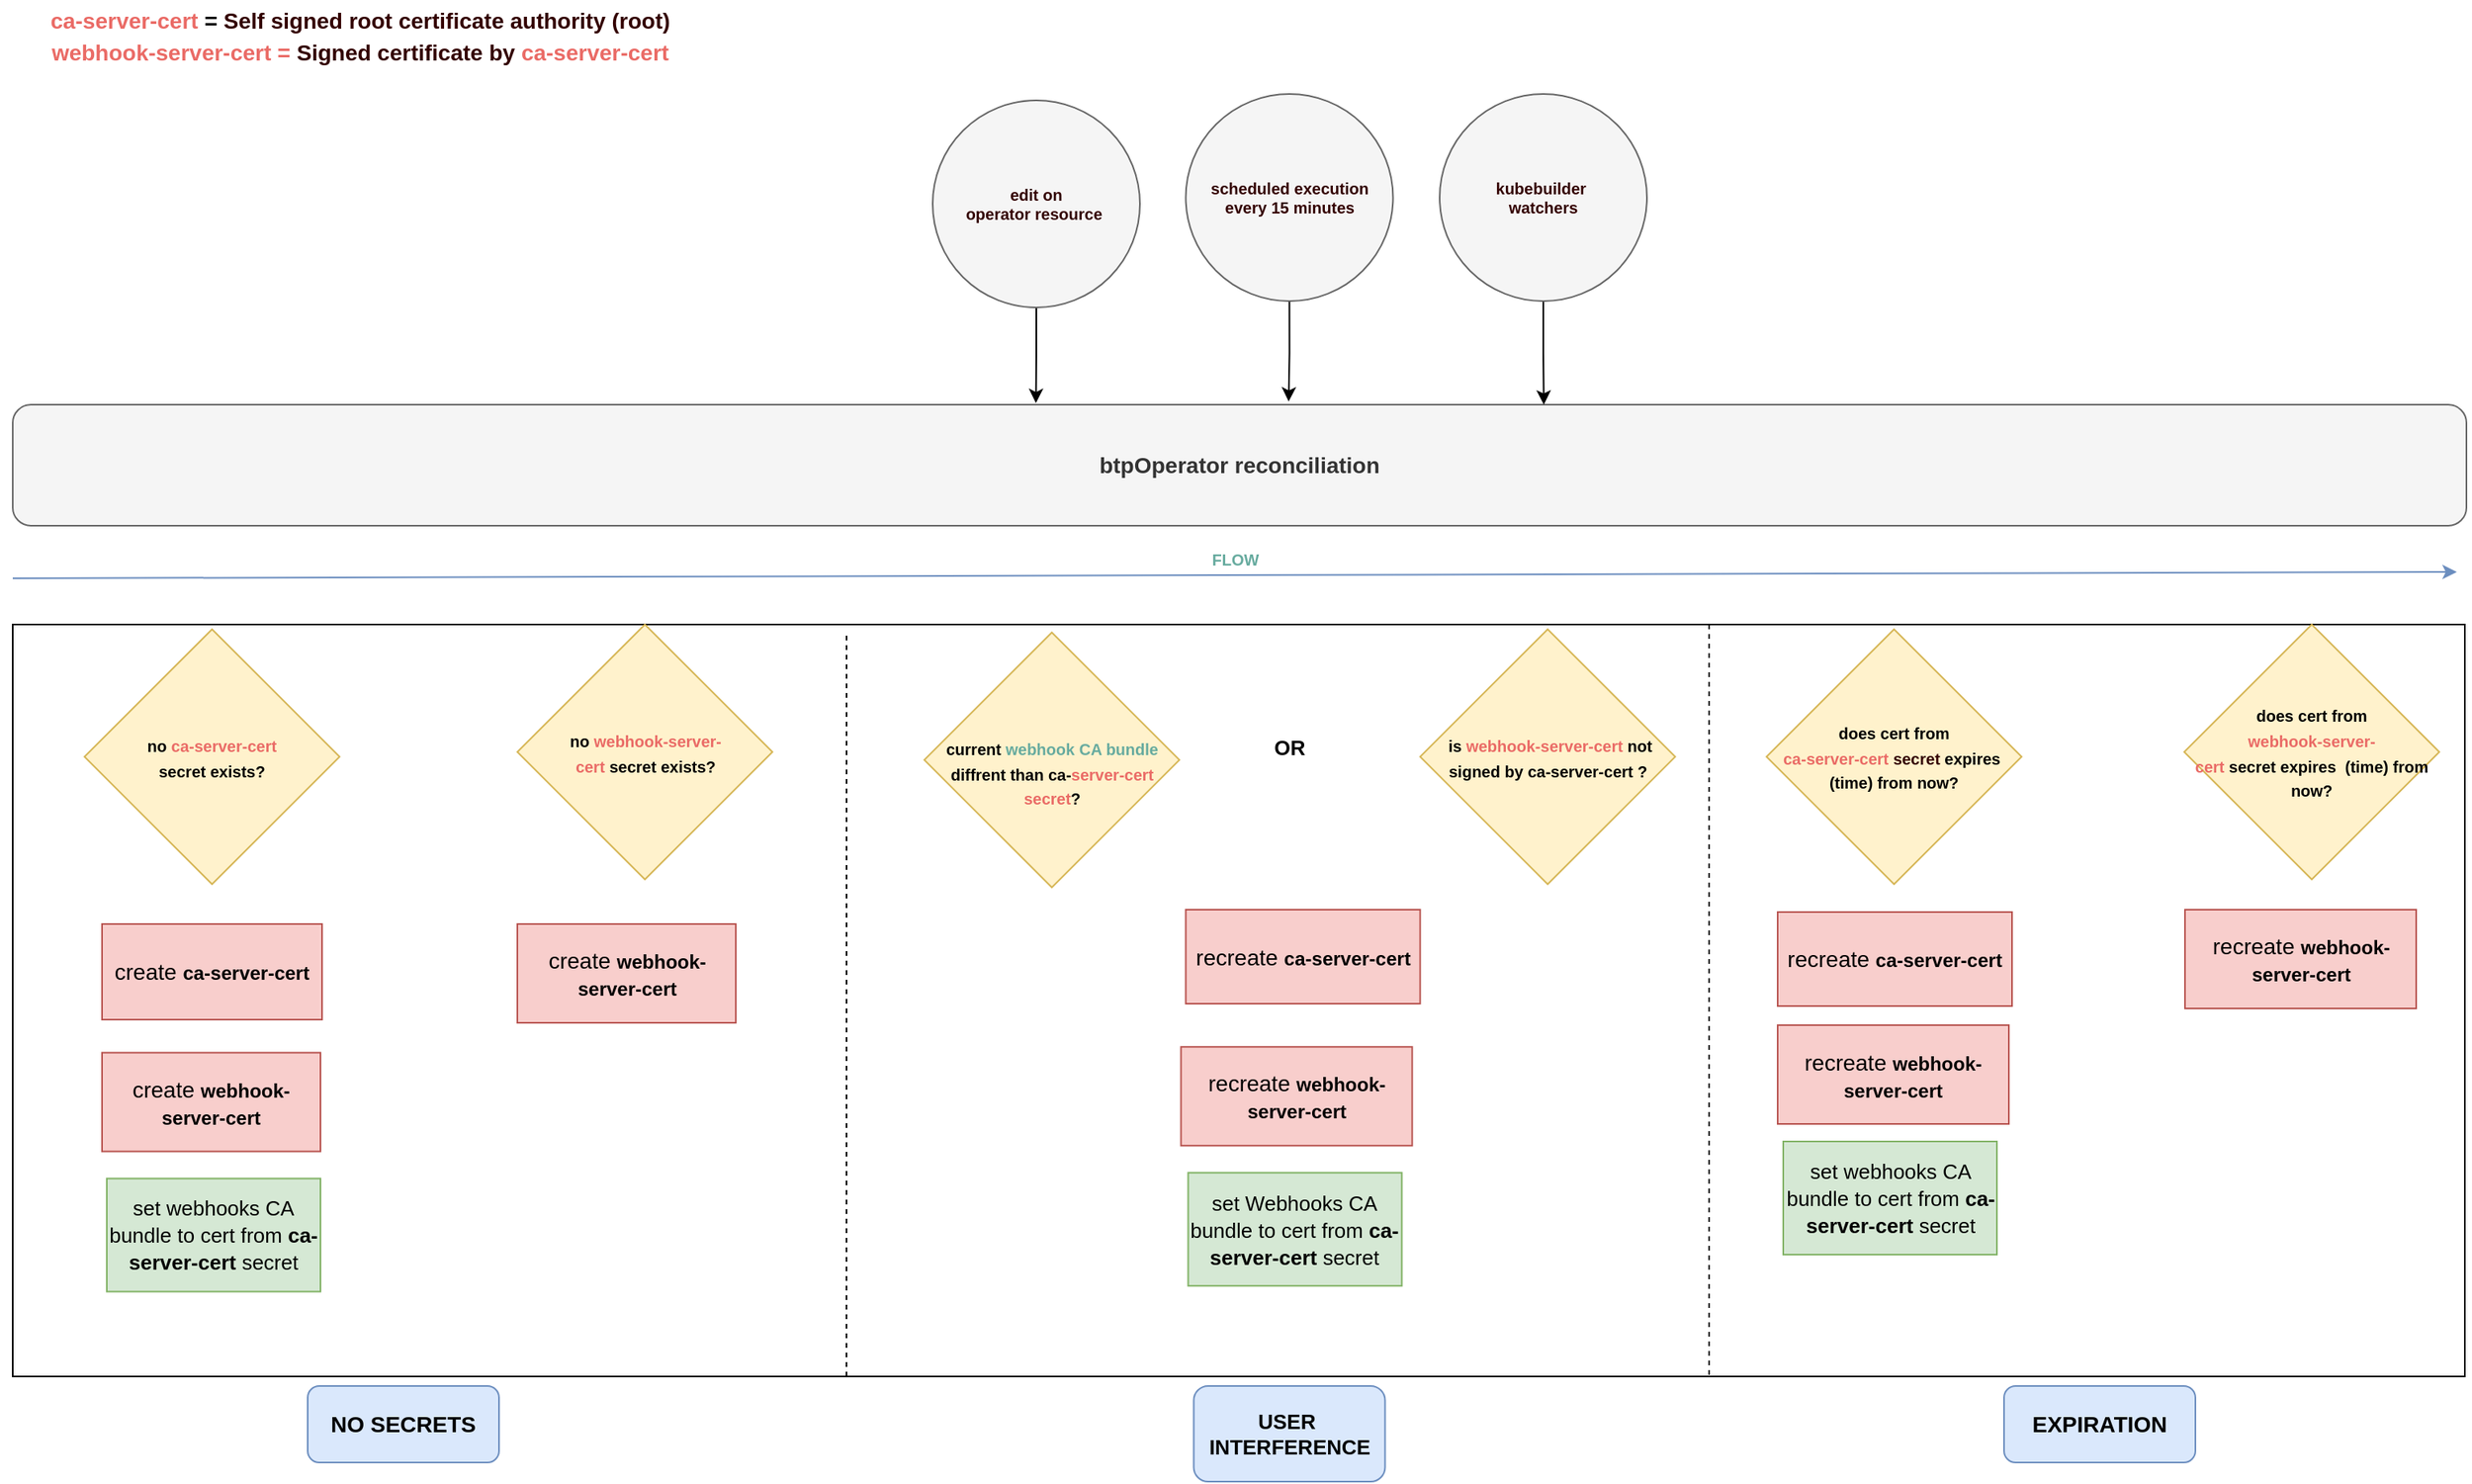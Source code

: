 <mxfile version="20.8.16" type="device"><diagram name="Page-1" id="vyqxLwW7QJTfSOO5Ivzo"><mxGraphModel dx="1435" dy="671" grid="0" gridSize="10" guides="1" tooltips="1" connect="1" arrows="1" fold="1" page="0" pageScale="1" pageWidth="827" pageHeight="1169" math="0" shadow="0"><root><mxCell id="0"/><mxCell id="1" parent="0"/><mxCell id="-tr_Jl8yfyVWpY2dG3ru-108" value="&lt;font style=&quot;font-size: 14px;&quot;&gt;&lt;b&gt;&lt;span style=&quot;border-color: var(--border-color);&quot;&gt;&lt;font style=&quot;font-size: 14px;&quot; color=&quot;#ea6b66&quot;&gt;ca-server-cert&lt;/font&gt; =&amp;nbsp;&lt;/span&gt;&lt;font color=&quot;#330000&quot;&gt;Self signed root certificate authority (root)&lt;/font&gt;&lt;br&gt;&lt;span style=&quot;border-color: var(--border-color);&quot;&gt;&lt;font style=&quot;font-size: 14px;&quot; color=&quot;#ea6b66&quot;&gt;webhook-server-cert = &lt;/font&gt;&lt;font style=&quot;font-size: 14px;&quot; color=&quot;#330000&quot;&gt;Signed certificate by &lt;/font&gt;&lt;font color=&quot;#ea6b66&quot; style=&quot;font-size: 14px;&quot;&gt;ca-server-cert&lt;/font&gt;&lt;/span&gt;&lt;/b&gt;&lt;br&gt;&lt;/font&gt;" style="text;html=1;strokeColor=none;fillColor=none;align=center;verticalAlign=middle;whiteSpace=wrap;rounded=0;fontSize=16;" parent="1" vertex="1"><mxGeometry x="468" y="1318" width="436" height="43" as="geometry"/></mxCell><mxCell id="-tr_Jl8yfyVWpY2dG3ru-122" value="&lt;b style=&quot;border-color: var(--border-color);&quot;&gt;EXPIRATION&lt;/b&gt;" style="rounded=1;whiteSpace=wrap;html=1;fontSize=14;fillColor=#dae8fc;strokeColor=#6c8ebf;" parent="1" vertex="1"><mxGeometry x="1717" y="2188" width="120" height="48" as="geometry"/></mxCell><mxCell id="-tr_Jl8yfyVWpY2dG3ru-127" value="&lt;b&gt;btpOperator reconciliation&lt;/b&gt;" style="rounded=1;whiteSpace=wrap;html=1;fontSize=14;fillColor=#f5f5f5;fontColor=#333333;strokeColor=#666666;" parent="1" vertex="1"><mxGeometry x="468" y="1572" width="1539" height="76" as="geometry"/></mxCell><mxCell id="-tr_Jl8yfyVWpY2dG3ru-128" value="" style="rounded=0;whiteSpace=wrap;html=1;labelBackgroundColor=none;fontSize=16;" parent="1" vertex="1"><mxGeometry x="468" y="1710" width="1538" height="472" as="geometry"/></mxCell><mxCell id="-tr_Jl8yfyVWpY2dG3ru-134" value="recreate&amp;nbsp;&lt;b style=&quot;border-color: var(--border-color); font-size: 12px;&quot;&gt;ca-server-cert&lt;/b&gt;" style="rounded=0;whiteSpace=wrap;html=1;fontSize=14;fillColor=#f8cecc;strokeColor=#b85450;" parent="1" vertex="1"><mxGeometry x="1575" y="1890.5" width="147" height="59" as="geometry"/></mxCell><mxCell id="-tr_Jl8yfyVWpY2dG3ru-135" value="recreate&amp;nbsp;&lt;b style=&quot;border-color: var(--border-color); font-size: 12px;&quot;&gt;webhook-server-cert&lt;/b&gt;" style="rounded=0;whiteSpace=wrap;html=1;fontSize=14;fillColor=#f8cecc;strokeColor=#b85450;" parent="1" vertex="1"><mxGeometry x="1575" y="1961.5" width="145" height="62" as="geometry"/></mxCell><mxCell id="-tr_Jl8yfyVWpY2dG3ru-149" value="&lt;b&gt;NO SECRETS&lt;/b&gt;" style="rounded=1;whiteSpace=wrap;html=1;fontSize=14;fillColor=#dae8fc;strokeColor=#6c8ebf;" parent="1" vertex="1"><mxGeometry x="653" y="2188" width="120" height="48" as="geometry"/></mxCell><mxCell id="-tr_Jl8yfyVWpY2dG3ru-159" value="&lt;b&gt;USER&amp;nbsp;&lt;br&gt;INTERFERENCE&lt;br&gt;&lt;/b&gt;" style="rounded=1;whiteSpace=wrap;html=1;labelBackgroundColor=none;fontSize=13;fillColor=#dae8fc;strokeColor=#6c8ebf;" parent="1" vertex="1"><mxGeometry x="1208.75" y="2188" width="120" height="60" as="geometry"/></mxCell><mxCell id="-tr_Jl8yfyVWpY2dG3ru-162" value="&lt;b&gt;OR&lt;/b&gt;" style="text;html=1;strokeColor=none;fillColor=none;align=center;verticalAlign=middle;whiteSpace=wrap;rounded=0;fontSize=13;" parent="1" vertex="1"><mxGeometry x="1238.75" y="1772" width="60" height="30" as="geometry"/></mxCell><mxCell id="-tr_Jl8yfyVWpY2dG3ru-173" value="&lt;div style=&quot;&quot;&gt;&lt;font style=&quot;background-color: initial; font-size: 13px;&quot;&gt;set webhooks CA bundle to cert from&amp;nbsp;&lt;/font&gt;&lt;b style=&quot;background-color: initial; border-color: var(--border-color); font-size: 13px;&quot;&gt;ca-server-cert&amp;nbsp;&lt;/b&gt;&lt;span style=&quot;background-color: initial; border-color: var(--border-color); font-size: 13px;&quot;&gt;secret&lt;/span&gt;&lt;/div&gt;" style="rounded=0;whiteSpace=wrap;html=1;fontSize=14;fillColor=#d5e8d4;strokeColor=#82b366;align=center;" parent="1" vertex="1"><mxGeometry x="527" y="2057.75" width="134" height="71" as="geometry"/></mxCell><mxCell id="-tr_Jl8yfyVWpY2dG3ru-174" value="create&amp;nbsp;&lt;b style=&quot;border-color: var(--border-color); font-size: 12px;&quot;&gt;webhook-server-cert&lt;/b&gt;" style="rounded=0;whiteSpace=wrap;html=1;fontSize=14;fillColor=#f8cecc;strokeColor=#b85450;" parent="1" vertex="1"><mxGeometry x="524" y="1978.75" width="137" height="62" as="geometry"/></mxCell><mxCell id="-tr_Jl8yfyVWpY2dG3ru-175" value="create&amp;nbsp;&lt;b style=&quot;border-color: var(--border-color); font-size: 12px;&quot;&gt;ca-server-cert&lt;/b&gt;" style="rounded=0;whiteSpace=wrap;html=1;fontSize=14;fillColor=#f8cecc;strokeColor=#b85450;" parent="1" vertex="1"><mxGeometry x="524" y="1898" width="138" height="60" as="geometry"/></mxCell><mxCell id="-tr_Jl8yfyVWpY2dG3ru-189" value="" style="endArrow=none;dashed=1;html=1;rounded=0;fontSize=10;fontColor=#67AB9F;" parent="1" source="-tr_Jl8yfyVWpY2dG3ru-128" edge="1"><mxGeometry width="50" height="50" relative="1" as="geometry"><mxPoint x="1461" y="1760" as="sourcePoint"/><mxPoint x="1511" y="1710" as="targetPoint"/></mxGeometry></mxCell><mxCell id="-tr_Jl8yfyVWpY2dG3ru-190" value="" style="endArrow=none;dashed=1;html=1;rounded=0;fontSize=10;fontColor=#67AB9F;exitX=0.34;exitY=1;exitDx=0;exitDy=0;exitPerimeter=0;" parent="1" source="-tr_Jl8yfyVWpY2dG3ru-128" edge="1"><mxGeometry width="50" height="50" relative="1" as="geometry"><mxPoint x="941" y="1766" as="sourcePoint"/><mxPoint x="991" y="1716" as="targetPoint"/></mxGeometry></mxCell><mxCell id="-tr_Jl8yfyVWpY2dG3ru-191" value="" style="endArrow=none;dashed=1;html=1;rounded=0;fontSize=10;fontColor=#67AB9F;" parent="1" edge="1"><mxGeometry width="50" height="50" relative="1" as="geometry"><mxPoint x="1532" y="2181" as="sourcePoint"/><mxPoint x="1532" y="1710" as="targetPoint"/></mxGeometry></mxCell><mxCell id="-tr_Jl8yfyVWpY2dG3ru-192" value="" style="endArrow=classic;html=1;rounded=0;fontSize=10;fontColor=#67AB9F;fillColor=#dae8fc;strokeColor=#6c8ebf;" parent="1" edge="1"><mxGeometry width="50" height="50" relative="1" as="geometry"><mxPoint x="468" y="1681" as="sourcePoint"/><mxPoint x="2001" y="1677" as="targetPoint"/></mxGeometry></mxCell><mxCell id="-tr_Jl8yfyVWpY2dG3ru-200" value="&lt;b&gt;FLOW&lt;/b&gt;" style="text;html=1;strokeColor=none;fillColor=none;align=center;verticalAlign=middle;whiteSpace=wrap;rounded=0;fontSize=10;fontColor=#67AB9F;" parent="1" vertex="1"><mxGeometry x="1205" y="1654" width="60" height="30" as="geometry"/></mxCell><mxCell id="D-mSAHQnKh3Qnr3-uecS-5" style="edgeStyle=orthogonalEdgeStyle;rounded=0;orthogonalLoop=1;jettySize=auto;html=1;entryX=0.417;entryY=-0.013;entryDx=0;entryDy=0;entryPerimeter=0;" edge="1" parent="1" source="-tr_Jl8yfyVWpY2dG3ru-207" target="-tr_Jl8yfyVWpY2dG3ru-127"><mxGeometry relative="1" as="geometry"/></mxCell><mxCell id="-tr_Jl8yfyVWpY2dG3ru-207" value="&lt;font size=&quot;1&quot; color=&quot;#330000&quot; style=&quot;&quot;&gt;&lt;b style=&quot;&quot;&gt;edit on &lt;br&gt;operator resource&amp;nbsp;&lt;/b&gt;&lt;/font&gt;" style="ellipse;whiteSpace=wrap;html=1;aspect=fixed;labelBackgroundColor=none;fontSize=10;fontColor=#333333;fillColor=#f5f5f5;strokeColor=#666666;" parent="1" vertex="1"><mxGeometry x="1045" y="1381" width="130" height="130" as="geometry"/></mxCell><mxCell id="-tr_Jl8yfyVWpY2dG3ru-217" value="create&amp;nbsp;&lt;b style=&quot;border-color: var(--border-color); font-size: 12px;&quot;&gt;webhook-server-cert&lt;/b&gt;" style="rounded=0;whiteSpace=wrap;html=1;fontSize=14;fillColor=#f8cecc;strokeColor=#b85450;" parent="1" vertex="1"><mxGeometry x="784.5" y="1898" width="137" height="62" as="geometry"/></mxCell><mxCell id="-tr_Jl8yfyVWpY2dG3ru-218" value="&lt;div style=&quot;&quot;&gt;&lt;font style=&quot;background-color: initial; font-size: 13px;&quot;&gt;set webhooks CA bundle to cert from&amp;nbsp;&lt;/font&gt;&lt;b style=&quot;background-color: initial; border-color: var(--border-color); font-size: 13px;&quot;&gt;ca-server-cert&amp;nbsp;&lt;/b&gt;&lt;span style=&quot;background-color: initial; border-color: var(--border-color); font-size: 13px;&quot;&gt;secret&lt;/span&gt;&lt;/div&gt;" style="rounded=0;whiteSpace=wrap;html=1;fontSize=14;fillColor=#d5e8d4;strokeColor=#82b366;align=center;" parent="1" vertex="1"><mxGeometry x="1578.5" y="2034.5" width="134" height="71" as="geometry"/></mxCell><mxCell id="-tr_Jl8yfyVWpY2dG3ru-219" value="&lt;div style=&quot;&quot;&gt;&lt;font style=&quot;background-color: initial; font-size: 13px;&quot;&gt;set Webhooks CA bundle to cert from&amp;nbsp;&lt;/font&gt;&lt;b style=&quot;background-color: initial; border-color: var(--border-color); font-size: 13px;&quot;&gt;ca-server-cert&amp;nbsp;&lt;/b&gt;&lt;span style=&quot;background-color: initial; border-color: var(--border-color); font-size: 13px;&quot;&gt;secret&lt;/span&gt;&lt;/div&gt;" style="rounded=0;whiteSpace=wrap;html=1;fontSize=14;fillColor=#d5e8d4;strokeColor=#82b366;align=center;" parent="1" vertex="1"><mxGeometry x="1205.25" y="2054.13" width="134" height="71" as="geometry"/></mxCell><mxCell id="-tr_Jl8yfyVWpY2dG3ru-220" value="recreate&amp;nbsp;&lt;b style=&quot;border-color: var(--border-color); font-size: 12px;&quot;&gt;webhook-server-cert&lt;/b&gt;" style="rounded=0;whiteSpace=wrap;html=1;fontSize=14;fillColor=#f8cecc;strokeColor=#b85450;" parent="1" vertex="1"><mxGeometry x="1830.5" y="1889" width="145" height="62" as="geometry"/></mxCell><mxCell id="-tr_Jl8yfyVWpY2dG3ru-221" value="recreate&amp;nbsp;&lt;b style=&quot;border-color: var(--border-color); font-size: 12px;&quot;&gt;ca-server-cert&lt;/b&gt;" style="rounded=0;whiteSpace=wrap;html=1;fontSize=14;fillColor=#f8cecc;strokeColor=#b85450;" parent="1" vertex="1"><mxGeometry x="1203.75" y="1889" width="147" height="59" as="geometry"/></mxCell><mxCell id="-tr_Jl8yfyVWpY2dG3ru-222" value="recreate&amp;nbsp;&lt;b style=&quot;border-color: var(--border-color); font-size: 12px;&quot;&gt;webhook-server-cert&lt;/b&gt;" style="rounded=0;whiteSpace=wrap;html=1;fontSize=14;fillColor=#f8cecc;strokeColor=#b85450;" parent="1" vertex="1"><mxGeometry x="1200.75" y="1975.13" width="145" height="62" as="geometry"/></mxCell><mxCell id="D-mSAHQnKh3Qnr3-uecS-9" style="edgeStyle=orthogonalEdgeStyle;rounded=0;orthogonalLoop=1;jettySize=auto;html=1;entryX=0.624;entryY=0;entryDx=0;entryDy=0;entryPerimeter=0;" edge="1" parent="1" source="D-mSAHQnKh3Qnr3-uecS-1" target="-tr_Jl8yfyVWpY2dG3ru-127"><mxGeometry relative="1" as="geometry"/></mxCell><mxCell id="D-mSAHQnKh3Qnr3-uecS-1" value="&lt;b style=&quot;border-color: var(--border-color);&quot;&gt;&lt;font style=&quot;border-color: var(--border-color);&quot; color=&quot;#330000&quot;&gt;kubebuilder&amp;nbsp;&lt;br style=&quot;border-color: var(--border-color);&quot;&gt;watchers&lt;/font&gt;&lt;/b&gt;" style="ellipse;whiteSpace=wrap;html=1;aspect=fixed;labelBackgroundColor=none;fontSize=10;fontColor=#333333;fillColor=#f5f5f5;strokeColor=#666666;" vertex="1" parent="1"><mxGeometry x="1363" y="1377" width="130" height="130" as="geometry"/></mxCell><mxCell id="D-mSAHQnKh3Qnr3-uecS-6" style="edgeStyle=orthogonalEdgeStyle;rounded=0;orthogonalLoop=1;jettySize=auto;html=1;entryX=0.52;entryY=-0.026;entryDx=0;entryDy=0;entryPerimeter=0;" edge="1" parent="1" source="D-mSAHQnKh3Qnr3-uecS-2" target="-tr_Jl8yfyVWpY2dG3ru-127"><mxGeometry relative="1" as="geometry"/></mxCell><mxCell id="D-mSAHQnKh3Qnr3-uecS-2" value="&lt;b style=&quot;border-color: var(--border-color); color: rgb(51, 0, 0);&quot;&gt;scheduled execution &lt;br&gt;every 15 minutes&lt;/b&gt;" style="ellipse;whiteSpace=wrap;html=1;aspect=fixed;labelBackgroundColor=none;fontSize=10;fontColor=#333333;fillColor=#f5f5f5;strokeColor=#666666;" vertex="1" parent="1"><mxGeometry x="1203.75" y="1377" width="130" height="130" as="geometry"/></mxCell><mxCell id="D-mSAHQnKh3Qnr3-uecS-10" value="&lt;font style=&quot;&quot;&gt;&lt;br&gt;&lt;br&gt;&lt;b style=&quot;font-size: 10px;&quot;&gt;current &lt;/b&gt;&lt;font style=&quot;font-size: 10px; font-weight: bold;&quot; color=&quot;#67ab9f&quot;&gt;webhook CA bundle&lt;/font&gt;&lt;span style=&quot;font-size: 10px;&quot;&gt;&lt;b&gt; diffrent than ca-&lt;/b&gt;&lt;/span&gt;&lt;font style=&quot;font-size: 10px; font-weight: bold;&quot; color=&quot;#ea6b66&quot;&gt;server-cert secret&lt;/font&gt;&lt;span style=&quot;font-size: 10px;&quot;&gt;&lt;b&gt;?&lt;/b&gt;&lt;/span&gt;&lt;br&gt;&lt;br&gt;&lt;/font&gt;" style="rhombus;whiteSpace=wrap;html=1;labelBackgroundColor=none;fontSize=13;fillColor=#fff2cc;strokeColor=#d6b656;" vertex="1" parent="1"><mxGeometry x="1039.75" y="1715" width="160" height="160" as="geometry"/></mxCell><mxCell id="D-mSAHQnKh3Qnr3-uecS-11" value="&lt;font style=&quot;&quot;&gt;&lt;b style=&quot;border-color: var(--border-color); font-size: 10px;&quot;&gt;&amp;nbsp;is&amp;nbsp;&lt;font style=&quot;border-color: var(--border-color);&quot; color=&quot;#ea6b66&quot;&gt;webhook-server-cert&lt;/font&gt;&amp;nbsp;not signed by ca-server-cert ?&lt;/b&gt;&lt;br&gt;&lt;/font&gt;" style="rhombus;whiteSpace=wrap;html=1;labelBackgroundColor=none;fontSize=13;fillColor=#fff2cc;strokeColor=#d6b656;" vertex="1" parent="1"><mxGeometry x="1350.75" y="1713" width="160" height="160" as="geometry"/></mxCell><mxCell id="D-mSAHQnKh3Qnr3-uecS-12" value="&lt;font style=&quot;&quot;&gt;&lt;b style=&quot;border-color: var(--border-color); font-size: 10px;&quot;&gt;&lt;font style=&quot;border-color: var(--border-color);&quot;&gt;no&amp;nbsp;&lt;/font&gt;&lt;/b&gt;&lt;b style=&quot;border-color: var(--border-color); font-size: 10px;&quot;&gt;&lt;font style=&quot;border-color: var(--border-color);&quot; color=&quot;#ea6b66&quot;&gt;ca-server-cert&lt;/font&gt;&lt;/b&gt;&lt;b style=&quot;border-color: var(--border-color); font-size: 10px;&quot;&gt;&lt;font style=&quot;border-color: var(--border-color);&quot;&gt;&lt;br style=&quot;border-color: var(--border-color);&quot;&gt;&lt;/font&gt;secret&amp;nbsp;exists?&lt;/b&gt;&lt;br&gt;&lt;/font&gt;" style="rhombus;whiteSpace=wrap;html=1;labelBackgroundColor=none;fontSize=13;fillColor=#fff2cc;strokeColor=#d6b656;" vertex="1" parent="1"><mxGeometry x="513" y="1713" width="160" height="160" as="geometry"/></mxCell><mxCell id="D-mSAHQnKh3Qnr3-uecS-13" value="&lt;font style=&quot;&quot;&gt;&lt;b style=&quot;border-color: var(--border-color); font-size: 12px;&quot;&gt;&lt;b style=&quot;border-color: var(--border-color); font-size: 10px;&quot;&gt;&lt;font style=&quot;border-color: var(--border-color);&quot;&gt;no&amp;nbsp;&lt;font style=&quot;border-color: var(--border-color);&quot; color=&quot;#ea6b66&quot;&gt;webhook-server-cert&lt;/font&gt;&amp;nbsp;&lt;/font&gt;&lt;/b&gt;&lt;b style=&quot;border-color: var(--border-color); font-size: 10px;&quot;&gt;secret&amp;nbsp;exists?&lt;/b&gt;&lt;/b&gt;&lt;br&gt;&lt;/font&gt;" style="rhombus;whiteSpace=wrap;html=1;labelBackgroundColor=none;fontSize=13;fillColor=#fff2cc;strokeColor=#d6b656;" vertex="1" parent="1"><mxGeometry x="784.5" y="1710" width="160" height="160" as="geometry"/></mxCell><mxCell id="D-mSAHQnKh3Qnr3-uecS-14" value="&lt;font style=&quot;font-size: 10px;&quot;&gt;&lt;b style=&quot;border-color: var(--border-color);&quot;&gt;&lt;font style=&quot;border-color: var(--border-color); font-size: 10px;&quot;&gt;does cert from&lt;/font&gt;&lt;br style=&quot;border-color: var(--border-color);&quot;&gt;&lt;font style=&quot;border-color: var(--border-color); font-size: 10px;&quot; color=&quot;#ea6b66&quot;&gt;ca-server-cert&lt;/font&gt;&lt;span style=&quot;border-color: var(--border-color); background-color: initial;&quot;&gt;&lt;font style=&quot;border-color: var(--border-color); font-size: 10px;&quot; color=&quot;#ea6b66&quot;&gt;&amp;nbsp;&lt;/font&gt;&lt;font style=&quot;border-color: var(--border-color); font-size: 10px;&quot; color=&quot;#330000&quot;&gt;secret&lt;/font&gt;&amp;nbsp;expires&amp;nbsp; (time) from now?&lt;/span&gt;&lt;/b&gt;&lt;br&gt;&lt;/font&gt;" style="rhombus;whiteSpace=wrap;html=1;labelBackgroundColor=none;fontSize=13;fillColor=#fff2cc;strokeColor=#d6b656;" vertex="1" parent="1"><mxGeometry x="1568" y="1713" width="160" height="160" as="geometry"/></mxCell><mxCell id="D-mSAHQnKh3Qnr3-uecS-16" value="&lt;font style=&quot;font-size: 10px;&quot;&gt;&lt;b style=&quot;border-color: var(--border-color);&quot;&gt;does cert from&lt;br&gt;&lt;span style=&quot;border-color: var(--border-color);&quot;&gt;&lt;font style=&quot;border-color: var(--border-color);&quot; color=&quot;#ea6b66&quot;&gt;webhook-server-cert&lt;/font&gt;&amp;nbsp;secret&amp;nbsp;&lt;/span&gt;&lt;span style=&quot;border-color: var(--border-color); font-size: x-small; background-color: initial;&quot;&gt;expires&amp;nbsp; (time) from now?&lt;/span&gt;&lt;/b&gt;&lt;br&gt;&lt;/font&gt;" style="rhombus;whiteSpace=wrap;html=1;labelBackgroundColor=none;fontSize=13;fillColor=#fff2cc;strokeColor=#d6b656;" vertex="1" parent="1"><mxGeometry x="1830" y="1710" width="160" height="160" as="geometry"/></mxCell></root></mxGraphModel></diagram></mxfile>